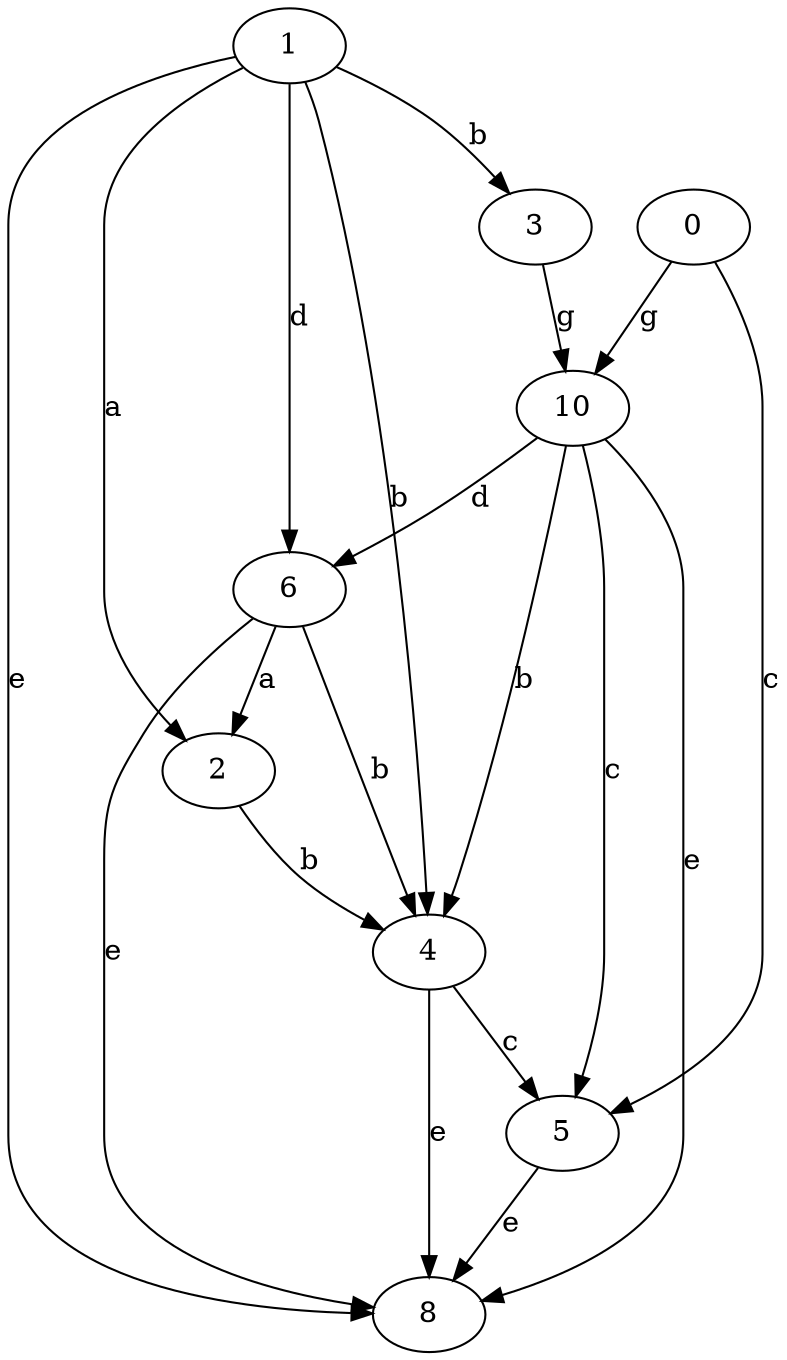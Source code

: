 strict digraph  {
1;
2;
0;
3;
4;
5;
6;
8;
10;
1 -> 2  [label=a];
1 -> 3  [label=b];
1 -> 4  [label=b];
1 -> 6  [label=d];
1 -> 8  [label=e];
2 -> 4  [label=b];
0 -> 5  [label=c];
0 -> 10  [label=g];
3 -> 10  [label=g];
4 -> 5  [label=c];
4 -> 8  [label=e];
5 -> 8  [label=e];
6 -> 2  [label=a];
6 -> 4  [label=b];
6 -> 8  [label=e];
10 -> 4  [label=b];
10 -> 5  [label=c];
10 -> 6  [label=d];
10 -> 8  [label=e];
}
